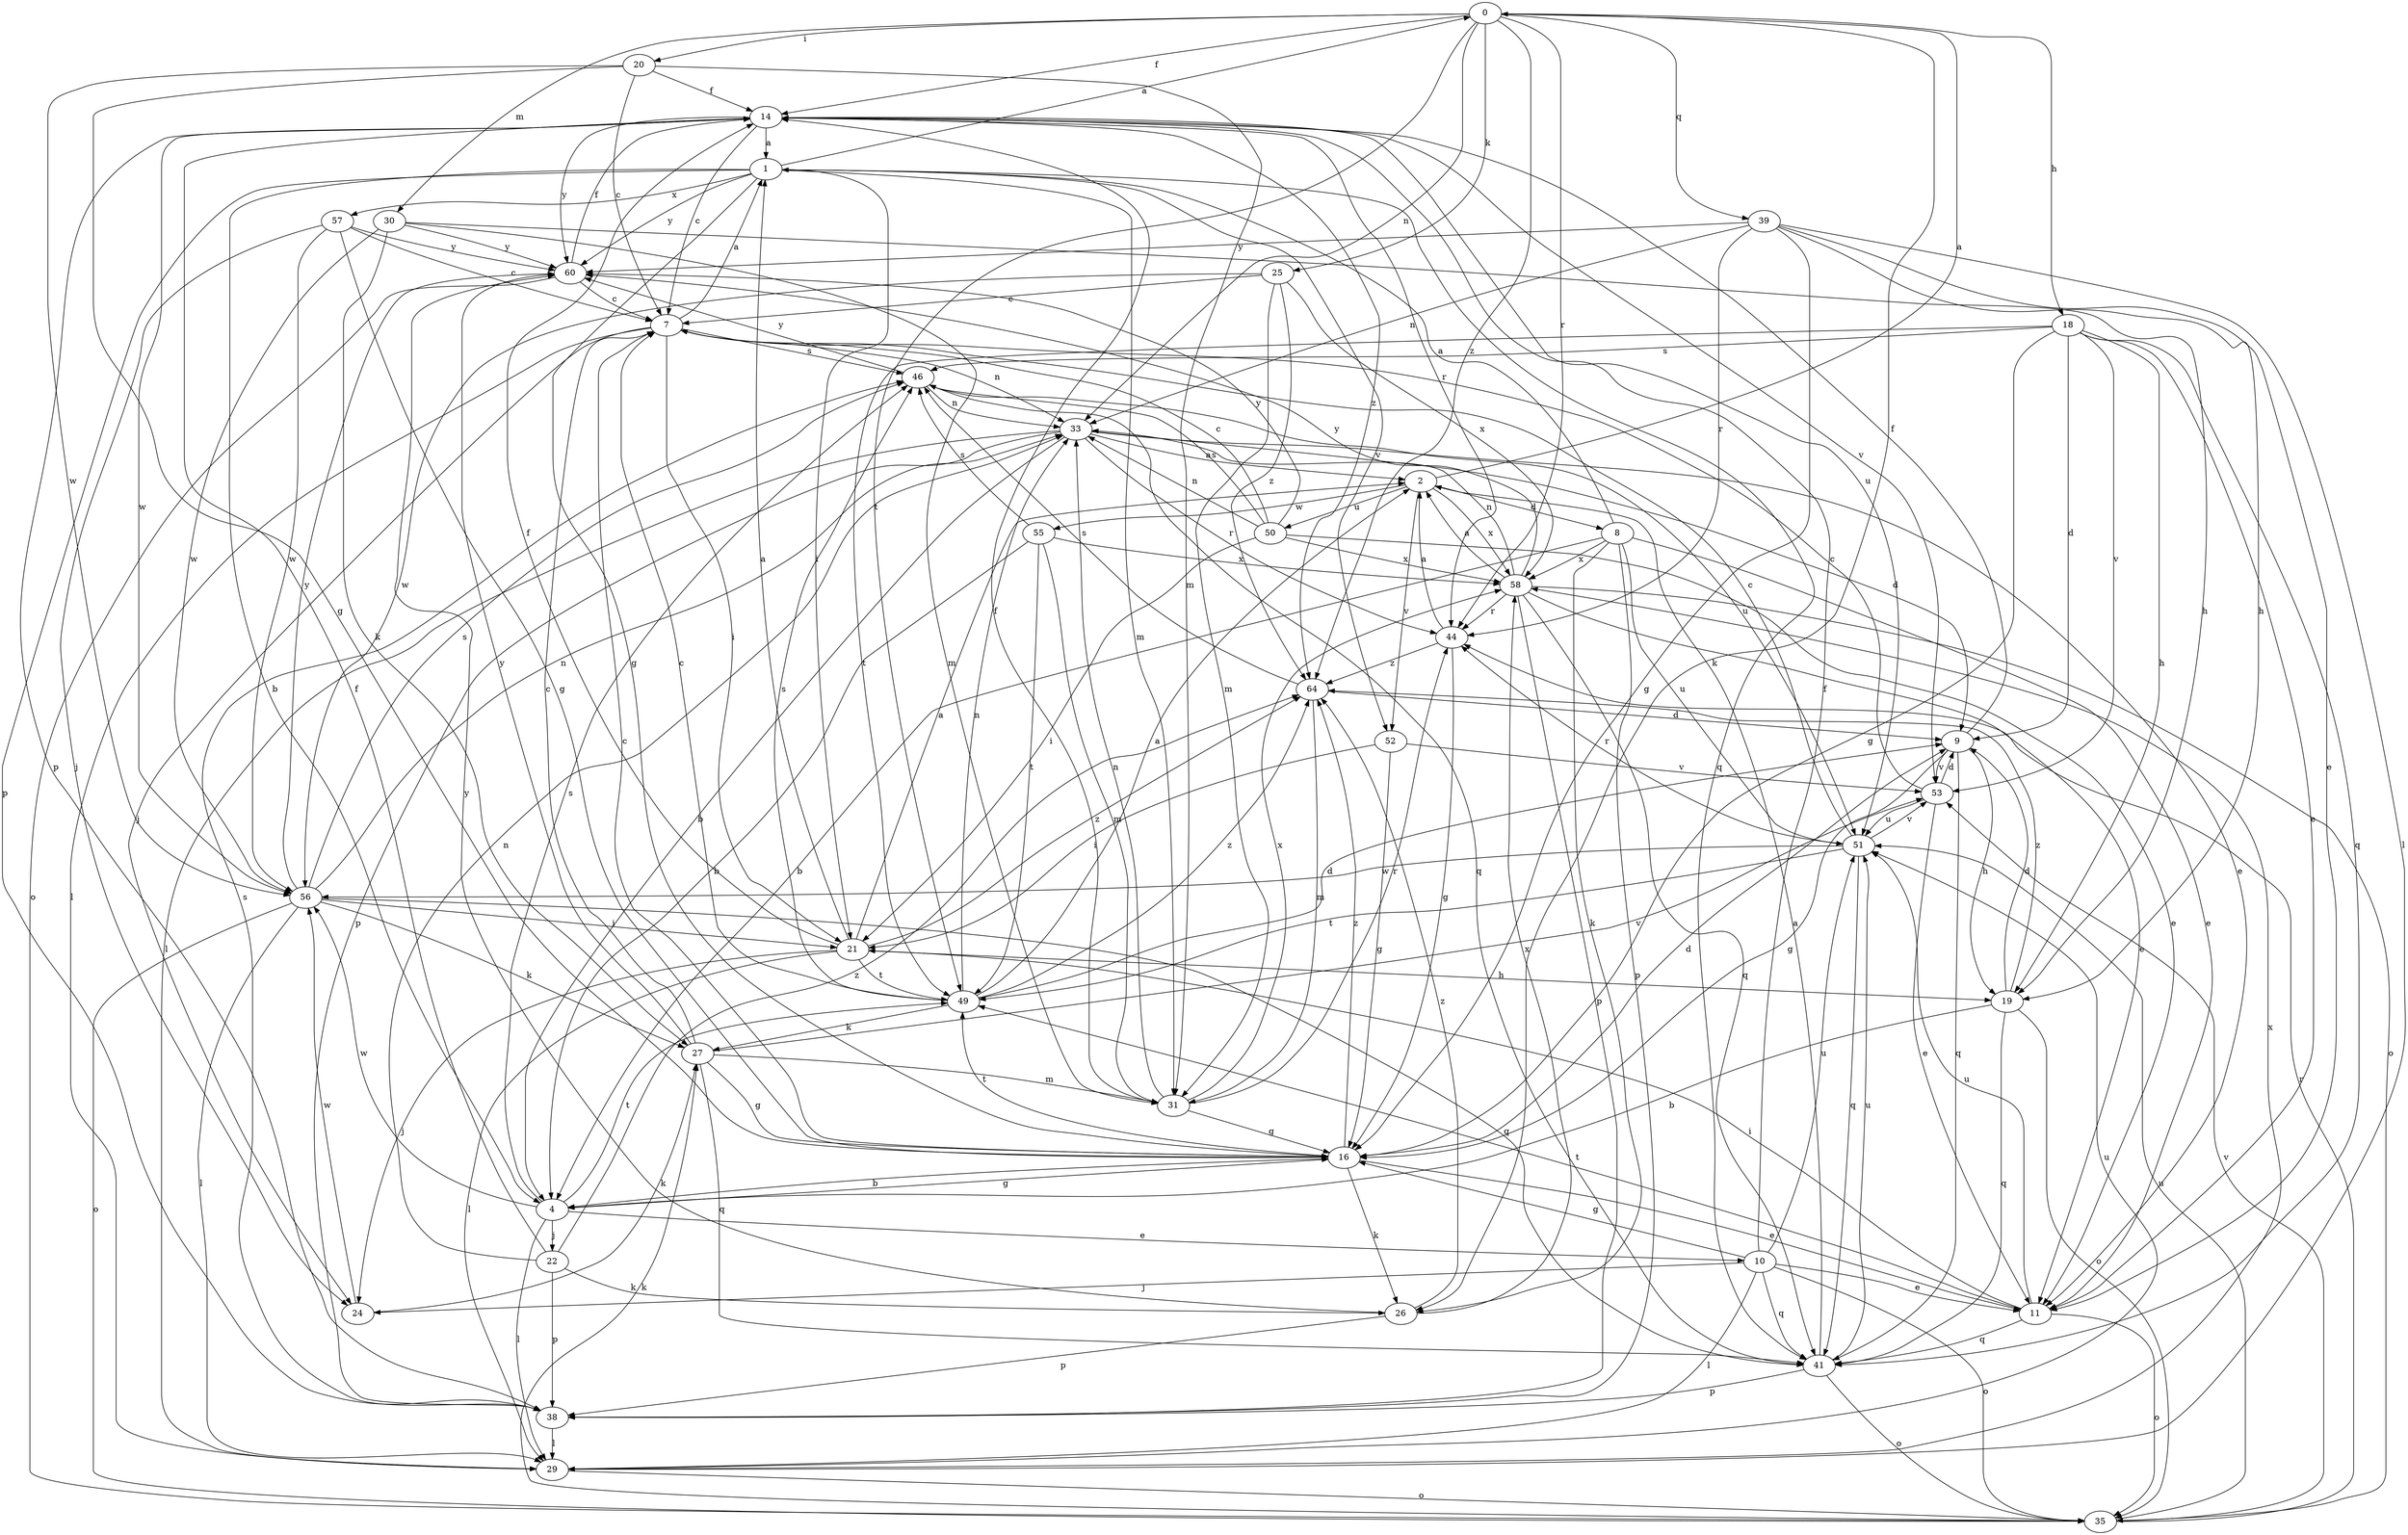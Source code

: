 strict digraph  {
0;
1;
2;
4;
7;
8;
9;
10;
11;
14;
16;
18;
19;
20;
21;
22;
24;
25;
26;
27;
29;
30;
31;
33;
35;
38;
39;
41;
44;
46;
49;
50;
51;
52;
53;
55;
56;
57;
58;
60;
64;
0 -> 14  [label=f];
0 -> 18  [label=h];
0 -> 20  [label=i];
0 -> 25  [label=k];
0 -> 26  [label=k];
0 -> 30  [label=m];
0 -> 33  [label=n];
0 -> 39  [label=q];
0 -> 44  [label=r];
0 -> 49  [label=t];
0 -> 64  [label=z];
1 -> 0  [label=a];
1 -> 4  [label=b];
1 -> 16  [label=g];
1 -> 21  [label=i];
1 -> 31  [label=m];
1 -> 38  [label=p];
1 -> 41  [label=q];
1 -> 52  [label=v];
1 -> 57  [label=x];
1 -> 60  [label=y];
2 -> 0  [label=a];
2 -> 8  [label=d];
2 -> 50  [label=u];
2 -> 52  [label=v];
2 -> 55  [label=w];
2 -> 58  [label=x];
4 -> 10  [label=e];
4 -> 16  [label=g];
4 -> 22  [label=j];
4 -> 29  [label=l];
4 -> 46  [label=s];
4 -> 49  [label=t];
4 -> 56  [label=w];
7 -> 1  [label=a];
7 -> 21  [label=i];
7 -> 24  [label=j];
7 -> 29  [label=l];
7 -> 33  [label=n];
7 -> 46  [label=s];
8 -> 1  [label=a];
8 -> 4  [label=b];
8 -> 11  [label=e];
8 -> 26  [label=k];
8 -> 38  [label=p];
8 -> 51  [label=u];
8 -> 58  [label=x];
9 -> 14  [label=f];
9 -> 16  [label=g];
9 -> 19  [label=h];
9 -> 41  [label=q];
9 -> 53  [label=v];
10 -> 11  [label=e];
10 -> 14  [label=f];
10 -> 16  [label=g];
10 -> 24  [label=j];
10 -> 29  [label=l];
10 -> 35  [label=o];
10 -> 41  [label=q];
10 -> 51  [label=u];
11 -> 21  [label=i];
11 -> 35  [label=o];
11 -> 41  [label=q];
11 -> 49  [label=t];
11 -> 51  [label=u];
14 -> 1  [label=a];
14 -> 7  [label=c];
14 -> 38  [label=p];
14 -> 44  [label=r];
14 -> 51  [label=u];
14 -> 53  [label=v];
14 -> 56  [label=w];
14 -> 60  [label=y];
14 -> 64  [label=z];
16 -> 4  [label=b];
16 -> 7  [label=c];
16 -> 9  [label=d];
16 -> 11  [label=e];
16 -> 26  [label=k];
16 -> 49  [label=t];
16 -> 64  [label=z];
18 -> 9  [label=d];
18 -> 11  [label=e];
18 -> 16  [label=g];
18 -> 19  [label=h];
18 -> 41  [label=q];
18 -> 46  [label=s];
18 -> 49  [label=t];
18 -> 53  [label=v];
19 -> 4  [label=b];
19 -> 9  [label=d];
19 -> 35  [label=o];
19 -> 41  [label=q];
19 -> 64  [label=z];
20 -> 7  [label=c];
20 -> 14  [label=f];
20 -> 16  [label=g];
20 -> 31  [label=m];
20 -> 56  [label=w];
21 -> 1  [label=a];
21 -> 2  [label=a];
21 -> 14  [label=f];
21 -> 19  [label=h];
21 -> 24  [label=j];
21 -> 29  [label=l];
21 -> 49  [label=t];
21 -> 64  [label=z];
22 -> 14  [label=f];
22 -> 26  [label=k];
22 -> 33  [label=n];
22 -> 38  [label=p];
22 -> 64  [label=z];
24 -> 27  [label=k];
24 -> 56  [label=w];
25 -> 7  [label=c];
25 -> 31  [label=m];
25 -> 56  [label=w];
25 -> 58  [label=x];
25 -> 64  [label=z];
26 -> 38  [label=p];
26 -> 58  [label=x];
26 -> 60  [label=y];
26 -> 64  [label=z];
27 -> 7  [label=c];
27 -> 16  [label=g];
27 -> 31  [label=m];
27 -> 41  [label=q];
27 -> 53  [label=v];
27 -> 60  [label=y];
29 -> 35  [label=o];
29 -> 51  [label=u];
29 -> 58  [label=x];
30 -> 19  [label=h];
30 -> 27  [label=k];
30 -> 31  [label=m];
30 -> 56  [label=w];
30 -> 60  [label=y];
31 -> 14  [label=f];
31 -> 16  [label=g];
31 -> 33  [label=n];
31 -> 44  [label=r];
31 -> 58  [label=x];
33 -> 2  [label=a];
33 -> 4  [label=b];
33 -> 9  [label=d];
33 -> 11  [label=e];
33 -> 29  [label=l];
33 -> 38  [label=p];
33 -> 44  [label=r];
35 -> 27  [label=k];
35 -> 44  [label=r];
35 -> 51  [label=u];
35 -> 53  [label=v];
38 -> 29  [label=l];
38 -> 46  [label=s];
39 -> 11  [label=e];
39 -> 16  [label=g];
39 -> 19  [label=h];
39 -> 29  [label=l];
39 -> 33  [label=n];
39 -> 44  [label=r];
39 -> 60  [label=y];
41 -> 2  [label=a];
41 -> 35  [label=o];
41 -> 38  [label=p];
41 -> 51  [label=u];
44 -> 2  [label=a];
44 -> 16  [label=g];
44 -> 64  [label=z];
46 -> 33  [label=n];
46 -> 41  [label=q];
46 -> 51  [label=u];
46 -> 60  [label=y];
49 -> 2  [label=a];
49 -> 7  [label=c];
49 -> 9  [label=d];
49 -> 27  [label=k];
49 -> 33  [label=n];
49 -> 46  [label=s];
49 -> 64  [label=z];
50 -> 7  [label=c];
50 -> 11  [label=e];
50 -> 21  [label=i];
50 -> 33  [label=n];
50 -> 46  [label=s];
50 -> 58  [label=x];
50 -> 60  [label=y];
51 -> 7  [label=c];
51 -> 41  [label=q];
51 -> 44  [label=r];
51 -> 49  [label=t];
51 -> 53  [label=v];
51 -> 56  [label=w];
52 -> 16  [label=g];
52 -> 21  [label=i];
52 -> 53  [label=v];
53 -> 7  [label=c];
53 -> 9  [label=d];
53 -> 11  [label=e];
53 -> 51  [label=u];
55 -> 4  [label=b];
55 -> 31  [label=m];
55 -> 46  [label=s];
55 -> 49  [label=t];
55 -> 58  [label=x];
56 -> 21  [label=i];
56 -> 27  [label=k];
56 -> 29  [label=l];
56 -> 33  [label=n];
56 -> 35  [label=o];
56 -> 41  [label=q];
56 -> 46  [label=s];
56 -> 60  [label=y];
57 -> 7  [label=c];
57 -> 16  [label=g];
57 -> 24  [label=j];
57 -> 56  [label=w];
57 -> 60  [label=y];
58 -> 2  [label=a];
58 -> 11  [label=e];
58 -> 33  [label=n];
58 -> 35  [label=o];
58 -> 38  [label=p];
58 -> 41  [label=q];
58 -> 44  [label=r];
58 -> 60  [label=y];
60 -> 7  [label=c];
60 -> 14  [label=f];
60 -> 35  [label=o];
64 -> 9  [label=d];
64 -> 31  [label=m];
64 -> 46  [label=s];
}
